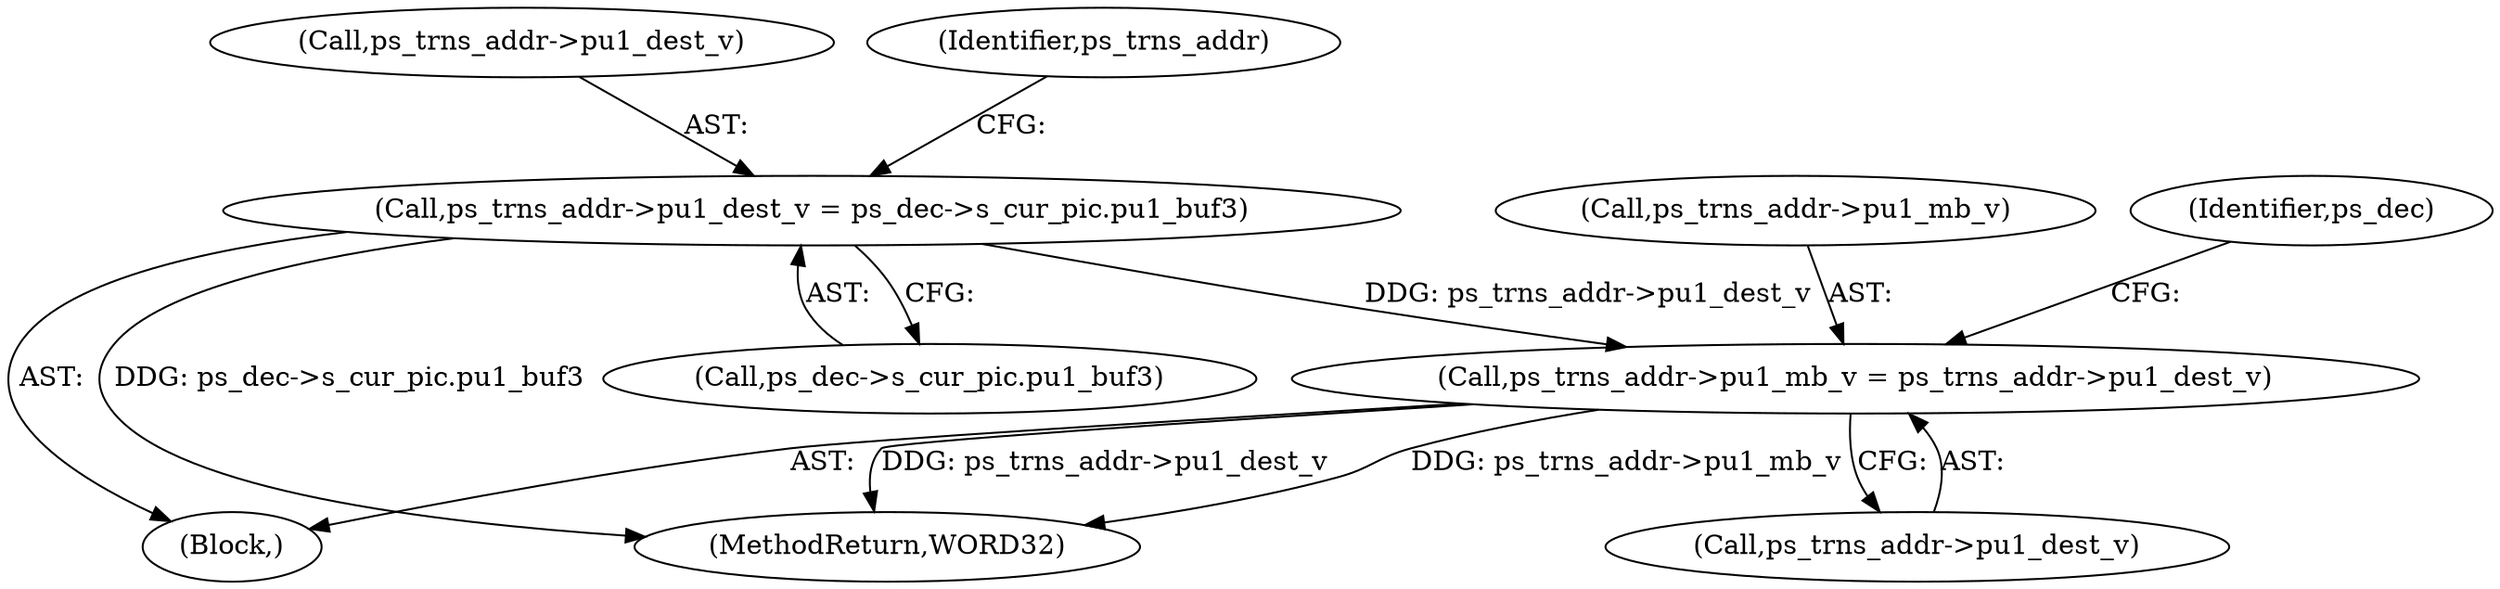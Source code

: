 digraph "0_Android_8b5fd8f24eba5dd19ab2f80ea11a9125aa882ae2@pointer" {
"1002161" [label="(Call,ps_trns_addr->pu1_dest_v = ps_dec->s_cur_pic.pu1_buf3)"];
"1002184" [label="(Call,ps_trns_addr->pu1_mb_v = ps_trns_addr->pu1_dest_v)"];
"1002162" [label="(Call,ps_trns_addr->pu1_dest_v)"];
"1002544" [label="(MethodReturn,WORD32)"];
"1002161" [label="(Call,ps_trns_addr->pu1_dest_v = ps_dec->s_cur_pic.pu1_buf3)"];
"1002095" [label="(Block,)"];
"1002188" [label="(Call,ps_trns_addr->pu1_dest_v)"];
"1002193" [label="(Identifier,ps_dec)"];
"1002185" [label="(Call,ps_trns_addr->pu1_mb_v)"];
"1002184" [label="(Call,ps_trns_addr->pu1_mb_v = ps_trns_addr->pu1_dest_v)"];
"1002172" [label="(Identifier,ps_trns_addr)"];
"1002165" [label="(Call,ps_dec->s_cur_pic.pu1_buf3)"];
"1002161" -> "1002095"  [label="AST: "];
"1002161" -> "1002165"  [label="CFG: "];
"1002162" -> "1002161"  [label="AST: "];
"1002165" -> "1002161"  [label="AST: "];
"1002172" -> "1002161"  [label="CFG: "];
"1002161" -> "1002544"  [label="DDG: ps_dec->s_cur_pic.pu1_buf3"];
"1002161" -> "1002184"  [label="DDG: ps_trns_addr->pu1_dest_v"];
"1002184" -> "1002095"  [label="AST: "];
"1002184" -> "1002188"  [label="CFG: "];
"1002185" -> "1002184"  [label="AST: "];
"1002188" -> "1002184"  [label="AST: "];
"1002193" -> "1002184"  [label="CFG: "];
"1002184" -> "1002544"  [label="DDG: ps_trns_addr->pu1_mb_v"];
"1002184" -> "1002544"  [label="DDG: ps_trns_addr->pu1_dest_v"];
}
